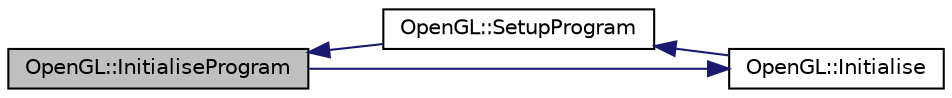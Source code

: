 digraph "OpenGL::InitialiseProgram"
{
  edge [fontname="Helvetica",fontsize="10",labelfontname="Helvetica",labelfontsize="10"];
  node [fontname="Helvetica",fontsize="10",shape=record];
  rankdir="LR";
  Node1 [label="OpenGL::InitialiseProgram",height=0.2,width=0.4,color="black", fillcolor="grey75", style="filled" fontcolor="black"];
  Node1 -> Node2 [dir="back",color="midnightblue",fontsize="10",style="solid",fontname="Helvetica"];
  Node2 [label="OpenGL::SetupProgram",height=0.2,width=0.4,color="black", fillcolor="white", style="filled",URL="$class_open_g_l.html#a9bef8c9ca4bc11bdc78c258a321a8d0d",tooltip="Sets up the program. "];
  Node2 -> Node3 [dir="back",color="midnightblue",fontsize="10",style="solid",fontname="Helvetica"];
  Node3 [label="OpenGL::Initialise",height=0.2,width=0.4,color="black", fillcolor="white", style="filled",URL="$class_open_g_l.html#a1f01b0a2b22bfaae0648edabfdcf26ee",tooltip="Initialises this object. "];
  Node3 -> Node1 [dir="back",color="midnightblue",fontsize="10",style="solid",fontname="Helvetica"];
}
